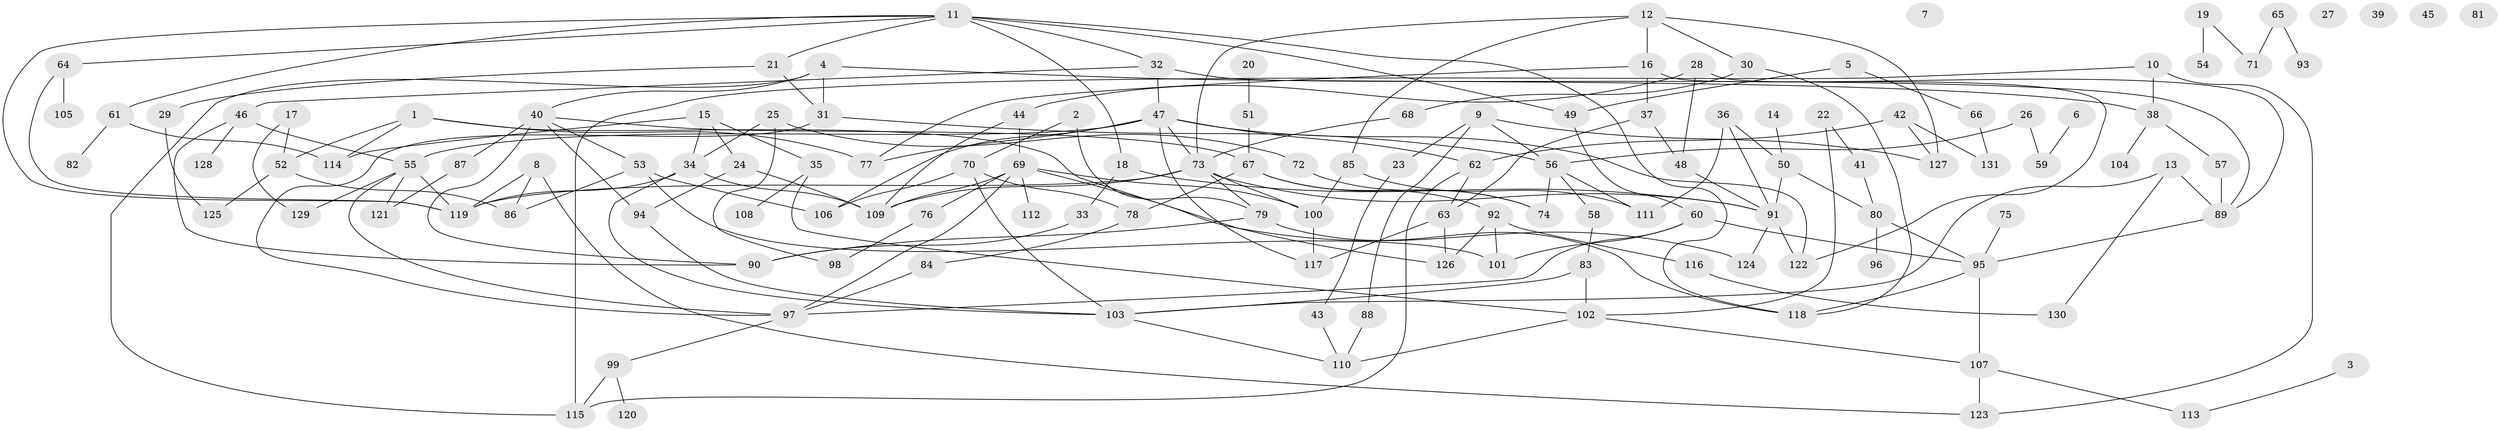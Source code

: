// coarse degree distribution, {2: 0.16393442622950818, 8: 0.04918032786885246, 1: 0.11475409836065574, 5: 0.14754098360655737, 9: 0.03278688524590164, 3: 0.16393442622950818, 4: 0.19672131147540983, 7: 0.04918032786885246, 6: 0.06557377049180328, 11: 0.01639344262295082}
// Generated by graph-tools (version 1.1) at 2025/45/03/06/25 01:45:09]
// undirected, 131 vertices, 198 edges
graph export_dot {
graph [start="1"]
  node [color=gray90,style=filled];
  1;
  2;
  3;
  4;
  5;
  6;
  7;
  8;
  9;
  10;
  11;
  12;
  13;
  14;
  15;
  16;
  17;
  18;
  19;
  20;
  21;
  22;
  23;
  24;
  25;
  26;
  27;
  28;
  29;
  30;
  31;
  32;
  33;
  34;
  35;
  36;
  37;
  38;
  39;
  40;
  41;
  42;
  43;
  44;
  45;
  46;
  47;
  48;
  49;
  50;
  51;
  52;
  53;
  54;
  55;
  56;
  57;
  58;
  59;
  60;
  61;
  62;
  63;
  64;
  65;
  66;
  67;
  68;
  69;
  70;
  71;
  72;
  73;
  74;
  75;
  76;
  77;
  78;
  79;
  80;
  81;
  82;
  83;
  84;
  85;
  86;
  87;
  88;
  89;
  90;
  91;
  92;
  93;
  94;
  95;
  96;
  97;
  98;
  99;
  100;
  101;
  102;
  103;
  104;
  105;
  106;
  107;
  108;
  109;
  110;
  111;
  112;
  113;
  114;
  115;
  116;
  117;
  118;
  119;
  120;
  121;
  122;
  123;
  124;
  125;
  126;
  127;
  128;
  129;
  130;
  131;
  1 -- 52;
  1 -- 77;
  1 -- 114;
  1 -- 126;
  2 -- 70;
  2 -- 79;
  3 -- 113;
  4 -- 31;
  4 -- 38;
  4 -- 40;
  4 -- 115;
  5 -- 49;
  5 -- 66;
  6 -- 59;
  8 -- 86;
  8 -- 119;
  8 -- 123;
  9 -- 23;
  9 -- 56;
  9 -- 88;
  9 -- 127;
  10 -- 38;
  10 -- 115;
  10 -- 123;
  11 -- 18;
  11 -- 21;
  11 -- 32;
  11 -- 49;
  11 -- 61;
  11 -- 64;
  11 -- 118;
  11 -- 119;
  12 -- 16;
  12 -- 30;
  12 -- 73;
  12 -- 85;
  12 -- 127;
  13 -- 89;
  13 -- 103;
  13 -- 130;
  14 -- 50;
  15 -- 24;
  15 -- 34;
  15 -- 35;
  15 -- 114;
  16 -- 37;
  16 -- 77;
  16 -- 122;
  17 -- 52;
  17 -- 129;
  18 -- 33;
  18 -- 91;
  19 -- 54;
  19 -- 71;
  20 -- 51;
  21 -- 29;
  21 -- 31;
  22 -- 41;
  22 -- 102;
  23 -- 43;
  24 -- 94;
  24 -- 109;
  25 -- 34;
  25 -- 72;
  25 -- 98;
  26 -- 56;
  26 -- 59;
  28 -- 44;
  28 -- 48;
  28 -- 89;
  29 -- 125;
  30 -- 68;
  30 -- 118;
  31 -- 56;
  31 -- 97;
  32 -- 46;
  32 -- 47;
  32 -- 89;
  33 -- 90;
  34 -- 103;
  34 -- 109;
  34 -- 119;
  35 -- 102;
  35 -- 108;
  36 -- 50;
  36 -- 91;
  36 -- 111;
  37 -- 48;
  37 -- 63;
  38 -- 57;
  38 -- 104;
  40 -- 53;
  40 -- 67;
  40 -- 87;
  40 -- 90;
  40 -- 94;
  41 -- 80;
  42 -- 62;
  42 -- 127;
  42 -- 131;
  43 -- 110;
  44 -- 69;
  44 -- 109;
  46 -- 55;
  46 -- 90;
  46 -- 128;
  47 -- 55;
  47 -- 62;
  47 -- 73;
  47 -- 77;
  47 -- 106;
  47 -- 117;
  47 -- 122;
  48 -- 91;
  49 -- 60;
  50 -- 80;
  50 -- 91;
  51 -- 67;
  52 -- 86;
  52 -- 125;
  53 -- 86;
  53 -- 101;
  53 -- 106;
  55 -- 97;
  55 -- 119;
  55 -- 121;
  55 -- 129;
  56 -- 58;
  56 -- 74;
  56 -- 111;
  57 -- 89;
  58 -- 83;
  60 -- 95;
  60 -- 97;
  60 -- 101;
  61 -- 82;
  61 -- 114;
  62 -- 63;
  62 -- 115;
  63 -- 117;
  63 -- 126;
  64 -- 105;
  64 -- 119;
  65 -- 71;
  65 -- 93;
  66 -- 131;
  67 -- 74;
  67 -- 78;
  67 -- 92;
  68 -- 73;
  69 -- 76;
  69 -- 97;
  69 -- 100;
  69 -- 109;
  69 -- 112;
  69 -- 124;
  70 -- 78;
  70 -- 103;
  70 -- 106;
  72 -- 74;
  73 -- 79;
  73 -- 91;
  73 -- 100;
  73 -- 109;
  73 -- 119;
  75 -- 95;
  76 -- 98;
  78 -- 84;
  79 -- 90;
  79 -- 118;
  80 -- 95;
  80 -- 96;
  83 -- 102;
  83 -- 103;
  84 -- 97;
  85 -- 100;
  85 -- 111;
  87 -- 121;
  88 -- 110;
  89 -- 95;
  91 -- 122;
  91 -- 124;
  92 -- 101;
  92 -- 116;
  92 -- 126;
  94 -- 103;
  95 -- 107;
  95 -- 118;
  97 -- 99;
  99 -- 115;
  99 -- 120;
  100 -- 117;
  102 -- 107;
  102 -- 110;
  103 -- 110;
  107 -- 113;
  107 -- 123;
  116 -- 130;
}

